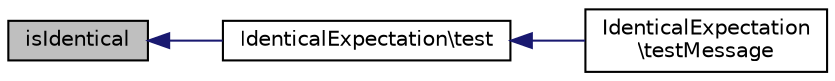 digraph "isIdentical"
{
  edge [fontname="Helvetica",fontsize="10",labelfontname="Helvetica",labelfontsize="10"];
  node [fontname="Helvetica",fontsize="10",shape=record];
  rankdir="LR";
  Node1 [label="isIdentical",height=0.2,width=0.4,color="black", fillcolor="grey75", style="filled" fontcolor="black"];
  Node1 -> Node2 [dir="back",color="midnightblue",fontsize="10",style="solid",fontname="Helvetica"];
  Node2 [label="IdenticalExpectation\\test",height=0.2,width=0.4,color="black", fillcolor="white", style="filled",URL="$class_identical_expectation.html#ae44e91fd7374c9eba4aa26c28454e4c8"];
  Node2 -> Node3 [dir="back",color="midnightblue",fontsize="10",style="solid",fontname="Helvetica"];
  Node3 [label="IdenticalExpectation\l\\testMessage",height=0.2,width=0.4,color="black", fillcolor="white", style="filled",URL="$class_identical_expectation.html#a4261cc878f60ae0a7a6058111d3fb767"];
}
